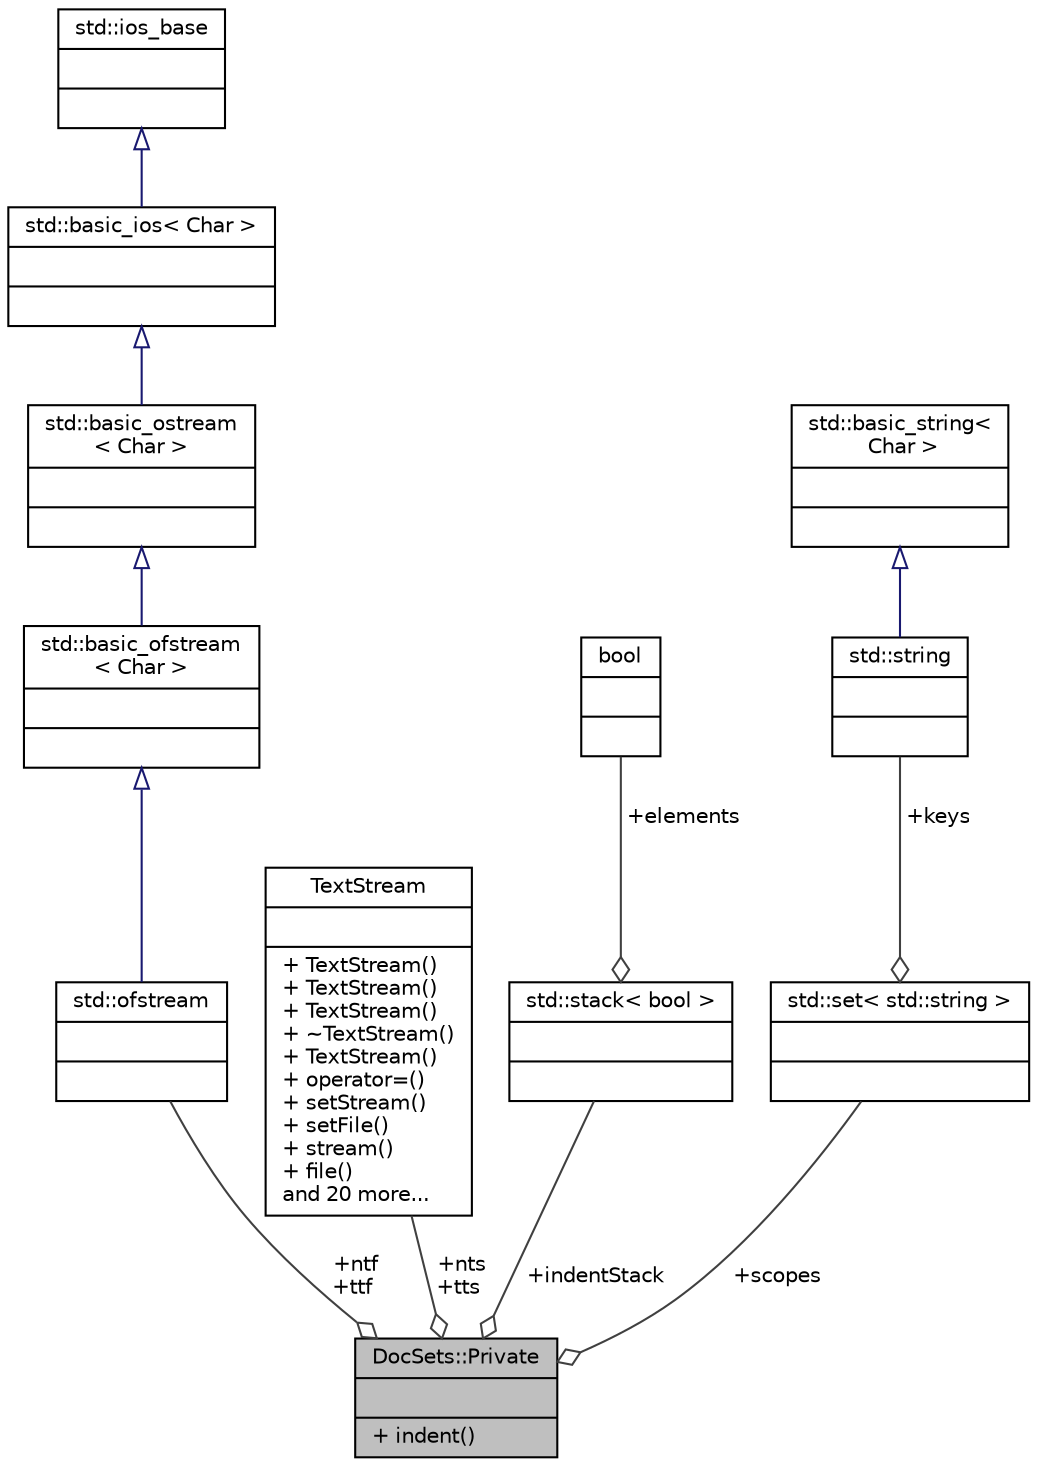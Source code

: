 digraph "DocSets::Private"
{
 // LATEX_PDF_SIZE
  edge [fontname="Helvetica",fontsize="10",labelfontname="Helvetica",labelfontsize="10"];
  node [fontname="Helvetica",fontsize="10",shape=record];
  Node1 [label="{DocSets::Private\n||+ indent()\l}",height=0.2,width=0.4,color="black", fillcolor="grey75", style="filled", fontcolor="black",tooltip=" "];
  Node2 -> Node1 [color="grey25",fontsize="10",style="solid",label=" +ntf\n+ttf" ,arrowhead="odiamond",fontname="Helvetica"];
  Node2 [label="{std::ofstream\n||}",height=0.2,width=0.4,color="black", fillcolor="white", style="filled",tooltip=" "];
  Node3 -> Node2 [dir="back",color="midnightblue",fontsize="10",style="solid",arrowtail="onormal",fontname="Helvetica"];
  Node3 [label="{std::basic_ofstream\l\< Char \>\n||}",height=0.2,width=0.4,color="black", fillcolor="white", style="filled",tooltip=" "];
  Node4 -> Node3 [dir="back",color="midnightblue",fontsize="10",style="solid",arrowtail="onormal",fontname="Helvetica"];
  Node4 [label="{std::basic_ostream\l\< Char \>\n||}",height=0.2,width=0.4,color="black", fillcolor="white", style="filled",tooltip=" "];
  Node5 -> Node4 [dir="back",color="midnightblue",fontsize="10",style="solid",arrowtail="onormal",fontname="Helvetica"];
  Node5 [label="{std::basic_ios\< Char \>\n||}",height=0.2,width=0.4,color="black", fillcolor="white", style="filled",tooltip=" "];
  Node6 -> Node5 [dir="back",color="midnightblue",fontsize="10",style="solid",arrowtail="onormal",fontname="Helvetica"];
  Node6 [label="{std::ios_base\n||}",height=0.2,width=0.4,color="black", fillcolor="white", style="filled",tooltip=" "];
  Node7 -> Node1 [color="grey25",fontsize="10",style="solid",label=" +nts\n+tts" ,arrowhead="odiamond",fontname="Helvetica"];
  Node7 [label="{TextStream\n||+ TextStream()\l+ TextStream()\l+ TextStream()\l+ ~TextStream()\l+ TextStream()\l+ operator=()\l+ setStream()\l+ setFile()\l+ stream()\l+ file()\land 20 more...\l}",height=0.2,width=0.4,color="black", fillcolor="white", style="filled",URL="$classTextStream.html",tooltip="Text streaming class that buffers data."];
  Node8 -> Node1 [color="grey25",fontsize="10",style="solid",label=" +indentStack" ,arrowhead="odiamond",fontname="Helvetica"];
  Node8 [label="{std::stack\< bool \>\n||}",height=0.2,width=0.4,color="black", fillcolor="white", style="filled",tooltip=" "];
  Node9 -> Node8 [color="grey25",fontsize="10",style="solid",label=" +elements" ,arrowhead="odiamond",fontname="Helvetica"];
  Node9 [label="{bool\n||}",height=0.2,width=0.4,color="black", fillcolor="white", style="filled",tooltip=" "];
  Node10 -> Node1 [color="grey25",fontsize="10",style="solid",label=" +scopes" ,arrowhead="odiamond",fontname="Helvetica"];
  Node10 [label="{std::set\< std::string \>\n||}",height=0.2,width=0.4,color="black", fillcolor="white", style="filled",tooltip=" "];
  Node11 -> Node10 [color="grey25",fontsize="10",style="solid",label=" +keys" ,arrowhead="odiamond",fontname="Helvetica"];
  Node11 [label="{std::string\n||}",height=0.2,width=0.4,color="black", fillcolor="white", style="filled",tooltip=" "];
  Node12 -> Node11 [dir="back",color="midnightblue",fontsize="10",style="solid",arrowtail="onormal",fontname="Helvetica"];
  Node12 [label="{std::basic_string\<\l Char \>\n||}",height=0.2,width=0.4,color="black", fillcolor="white", style="filled",tooltip=" "];
}
